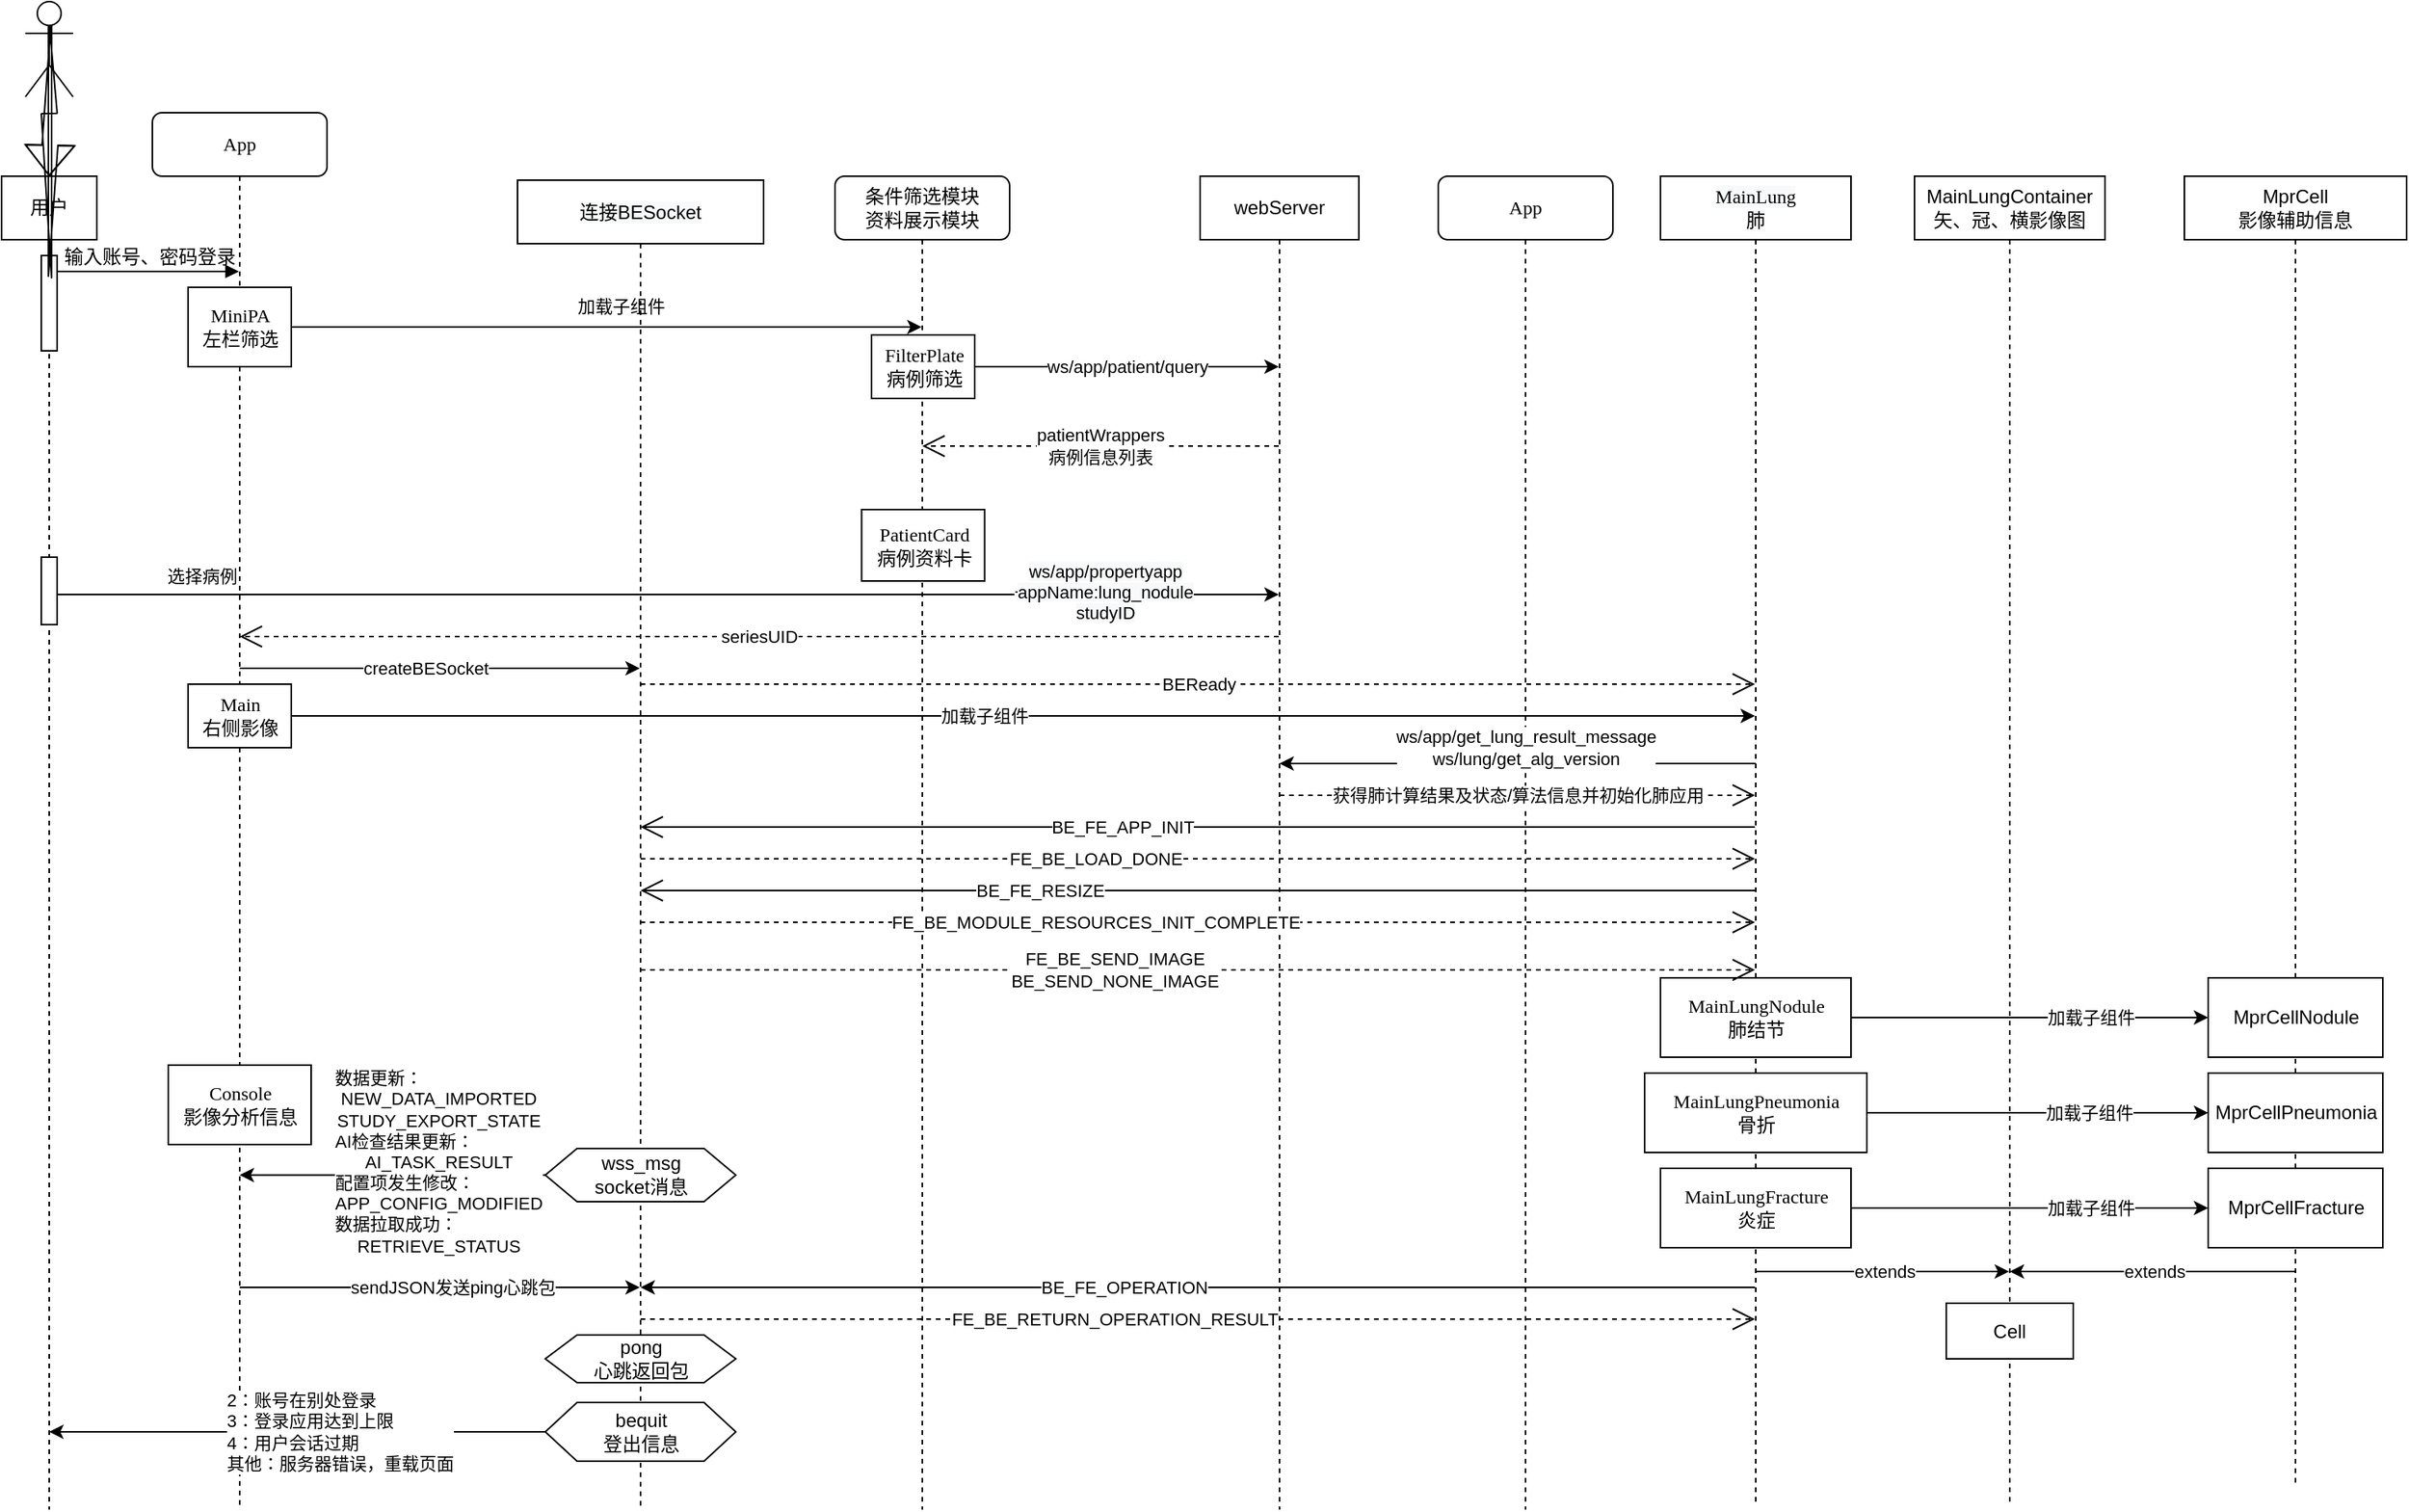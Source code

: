 <mxfile version="14.9.1" type="github">
  <diagram name="Page-1" id="13e1069c-82ec-6db2-03f1-153e76fe0fe0">
    <mxGraphModel dx="1649" dy="849" grid="1" gridSize="10" guides="1" tooltips="1" connect="1" arrows="1" fold="1" page="1" pageScale="1" pageWidth="1100" pageHeight="850" background="none" math="0" shadow="0">
      <root>
        <mxCell id="0" />
        <mxCell id="1" parent="0" />
        <mxCell id="7baba1c4bc27f4b0-2" value="条件筛选模块&lt;br&gt;资料展示模块" style="shape=umlLifeline;perimeter=lifelinePerimeter;whiteSpace=wrap;html=1;container=1;collapsible=0;recursiveResize=0;outlineConnect=0;rounded=1;shadow=0;comic=0;labelBackgroundColor=none;strokeWidth=1;fontFamily=Verdana;fontSize=12;align=center;" parent="1" vertex="1">
          <mxGeometry x="540" y="120" width="110" height="840" as="geometry" />
        </mxCell>
        <mxCell id="7baba1c4bc27f4b0-10" value="FilterPlate&lt;br&gt;病例筛选" style="html=1;points=[];perimeter=orthogonalPerimeter;rounded=0;shadow=0;comic=0;labelBackgroundColor=none;strokeWidth=1;fontFamily=Verdana;fontSize=12;align=center;" parent="7baba1c4bc27f4b0-2" vertex="1">
          <mxGeometry x="23" y="100" width="65" height="40" as="geometry" />
        </mxCell>
        <mxCell id="CF_FWANQ5Wj2ceeT_asj-14" value="PatientCard&lt;br&gt;病例资料卡" style="html=1;points=[];perimeter=orthogonalPerimeter;rounded=0;shadow=0;comic=0;labelBackgroundColor=none;strokeWidth=1;fontFamily=Verdana;fontSize=12;align=center;" parent="7baba1c4bc27f4b0-2" vertex="1">
          <mxGeometry x="16.75" y="210" width="77.5" height="45" as="geometry" />
        </mxCell>
        <mxCell id="7baba1c4bc27f4b0-8" value="App" style="shape=umlLifeline;perimeter=lifelinePerimeter;whiteSpace=wrap;html=1;container=1;collapsible=0;recursiveResize=0;outlineConnect=0;rounded=1;shadow=0;comic=0;labelBackgroundColor=none;strokeWidth=1;fontFamily=Verdana;fontSize=12;align=center;" parent="1" vertex="1">
          <mxGeometry x="110" y="80" width="110" height="880" as="geometry" />
        </mxCell>
        <mxCell id="7baba1c4bc27f4b0-9" value="MiniPA&lt;br&gt;左栏筛选" style="html=1;points=[];perimeter=orthogonalPerimeter;rounded=0;shadow=0;comic=0;labelBackgroundColor=none;strokeWidth=1;fontFamily=Verdana;fontSize=12;align=center;" parent="7baba1c4bc27f4b0-8" vertex="1">
          <mxGeometry x="22.5" y="110" width="65" height="50" as="geometry" />
        </mxCell>
        <mxCell id="CF_FWANQ5Wj2ceeT_asj-6" value="&lt;span style=&quot;font-family: &amp;#34;helvetica&amp;#34;&quot;&gt;输入账号、密码登录&lt;/span&gt;" style="html=1;verticalAlign=bottom;endArrow=block;labelBackgroundColor=none;fontFamily=Verdana;fontSize=12;edgeStyle=elbowEdgeStyle;elbow=vertical;" parent="1" source="CF_FWANQ5Wj2ceeT_asj-2" target="7baba1c4bc27f4b0-8" edge="1">
          <mxGeometry relative="1" as="geometry">
            <mxPoint x="40" y="240" as="sourcePoint" />
            <mxPoint x="120" y="250" as="targetPoint" />
            <Array as="points">
              <mxPoint x="80" y="180" />
            </Array>
          </mxGeometry>
        </mxCell>
        <mxCell id="CF_FWANQ5Wj2ceeT_asj-12" value="" style="endArrow=classic;html=1;" parent="1" source="7baba1c4bc27f4b0-9" target="7baba1c4bc27f4b0-2" edge="1">
          <mxGeometry width="50" height="50" relative="1" as="geometry">
            <mxPoint x="310" y="230" as="sourcePoint" />
            <mxPoint x="360" y="180" as="targetPoint" />
          </mxGeometry>
        </mxCell>
        <mxCell id="CF_FWANQ5Wj2ceeT_asj-13" value="加载子组件" style="edgeLabel;html=1;align=center;verticalAlign=middle;resizable=0;points=[];" parent="CF_FWANQ5Wj2ceeT_asj-12" vertex="1" connectable="0">
          <mxGeometry x="0.298" y="-3" relative="1" as="geometry">
            <mxPoint x="-50" y="-16" as="offset" />
          </mxGeometry>
        </mxCell>
        <mxCell id="CF_FWANQ5Wj2ceeT_asj-16" value="ws/app/patient/query" style="endArrow=classic;html=1;startArrow=none;" parent="1" source="7baba1c4bc27f4b0-10" target="GgmhdhTbTPwPxOHPuyEN-118" edge="1">
          <mxGeometry width="50" height="50" relative="1" as="geometry">
            <mxPoint x="613.99" y="167.353" as="sourcePoint" />
            <mxPoint x="770" y="220" as="targetPoint" />
          </mxGeometry>
        </mxCell>
        <mxCell id="GgmhdhTbTPwPxOHPuyEN-7" value="App" style="shape=umlLifeline;perimeter=lifelinePerimeter;whiteSpace=wrap;html=1;container=1;collapsible=0;recursiveResize=0;outlineConnect=0;rounded=1;shadow=0;comic=0;labelBackgroundColor=none;strokeWidth=1;fontFamily=Verdana;fontSize=12;align=center;" parent="1" vertex="1">
          <mxGeometry x="920" y="120" width="110" height="840" as="geometry" />
        </mxCell>
        <mxCell id="GgmhdhTbTPwPxOHPuyEN-30" value="" style="endArrow=classic;html=1;" parent="1" source="GgmhdhTbTPwPxOHPuyEN-9" target="GgmhdhTbTPwPxOHPuyEN-116" edge="1">
          <mxGeometry width="50" height="50" relative="1" as="geometry">
            <mxPoint x="964.49" y="250" as="sourcePoint" />
            <mxPoint x="1333" y="250" as="targetPoint" />
            <Array as="points" />
          </mxGeometry>
        </mxCell>
        <mxCell id="GgmhdhTbTPwPxOHPuyEN-31" value="加载子组件" style="edgeLabel;html=1;align=center;verticalAlign=middle;resizable=0;points=[];" parent="GgmhdhTbTPwPxOHPuyEN-30" vertex="1" connectable="0">
          <mxGeometry x="-0.143" y="-1" relative="1" as="geometry">
            <mxPoint x="41" y="-1" as="offset" />
          </mxGeometry>
        </mxCell>
        <mxCell id="GgmhdhTbTPwPxOHPuyEN-58" value="extends" style="endArrow=classic;html=1;" parent="1" source="GgmhdhTbTPwPxOHPuyEN-116" target="GgmhdhTbTPwPxOHPuyEN-115" edge="1">
          <mxGeometry x="0.005" width="50" height="50" relative="1" as="geometry">
            <mxPoint x="1209.324" y="880.0" as="sourcePoint" />
            <mxPoint x="1360" y="880" as="targetPoint" />
            <Array as="points">
              <mxPoint x="1250" y="810" />
            </Array>
            <mxPoint x="1" as="offset" />
          </mxGeometry>
        </mxCell>
        <mxCell id="GgmhdhTbTPwPxOHPuyEN-68" value="patientWrappers&lt;br&gt;病例信息列表" style="endArrow=open;endSize=12;dashed=1;html=1;" parent="1" source="GgmhdhTbTPwPxOHPuyEN-118" target="7baba1c4bc27f4b0-2" edge="1">
          <mxGeometry width="160" relative="1" as="geometry">
            <mxPoint x="770" y="308" as="sourcePoint" />
            <mxPoint x="723.99" y="380" as="targetPoint" />
            <Array as="points">
              <mxPoint x="740" y="290" />
            </Array>
          </mxGeometry>
        </mxCell>
        <mxCell id="GgmhdhTbTPwPxOHPuyEN-70" value="选择病例" style="endArrow=classic;html=1;exitX=0.9;exitY=0.553;exitDx=0;exitDy=0;exitPerimeter=0;" parent="1" source="GgmhdhTbTPwPxOHPuyEN-73" target="GgmhdhTbTPwPxOHPuyEN-118" edge="1">
          <mxGeometry x="-0.761" y="12" width="50" height="50" relative="1" as="geometry">
            <mxPoint x="30" y="358.53" as="sourcePoint" />
            <mxPoint x="770" y="362" as="targetPoint" />
            <mxPoint as="offset" />
          </mxGeometry>
        </mxCell>
        <mxCell id="GgmhdhTbTPwPxOHPuyEN-84" value="Text" style="edgeLabel;html=1;align=center;verticalAlign=middle;resizable=0;points=[];" parent="GgmhdhTbTPwPxOHPuyEN-70" vertex="1" connectable="0">
          <mxGeometry x="0.592" y="-1" relative="1" as="geometry">
            <mxPoint as="offset" />
          </mxGeometry>
        </mxCell>
        <mxCell id="GgmhdhTbTPwPxOHPuyEN-85" value="&lt;span style=&quot;background-color: rgb(248 , 249 , 250)&quot;&gt;ws/app/propertyapp&lt;/span&gt;&lt;br&gt;&lt;span style=&quot;background-color: rgb(248 , 249 , 250)&quot;&gt;appName:lung_nodule&lt;br&gt;&lt;span style=&quot;font-size: 11px&quot;&gt;studyID&lt;/span&gt;&lt;br&gt;&lt;/span&gt;" style="edgeLabel;html=1;align=center;verticalAlign=middle;resizable=0;points=[];" parent="GgmhdhTbTPwPxOHPuyEN-70" vertex="1" connectable="0">
          <mxGeometry x="0.595" y="-3" relative="1" as="geometry">
            <mxPoint x="46" y="-5" as="offset" />
          </mxGeometry>
        </mxCell>
        <mxCell id="GgmhdhTbTPwPxOHPuyEN-91" value="" style="endArrow=classic;html=1;" parent="1" source="GgmhdhTbTPwPxOHPuyEN-88" target="GgmhdhTbTPwPxOHPuyEN-121" edge="1">
          <mxGeometry width="50" height="50" relative="1" as="geometry">
            <mxPoint x="240" y="196" as="sourcePoint" />
            <mxPoint x="30" y="186" as="targetPoint" />
          </mxGeometry>
        </mxCell>
        <mxCell id="GgmhdhTbTPwPxOHPuyEN-92" value="&lt;div style=&quot;text-align: left&quot;&gt;2：账号在别处登录&lt;/div&gt;&lt;div style=&quot;text-align: left&quot;&gt;3：登录应用达到上限&lt;/div&gt;&lt;div style=&quot;text-align: left&quot;&gt;4：用户会话过期&lt;/div&gt;&lt;div style=&quot;text-align: left&quot;&gt;其他：服务器错误，重载页面&lt;/div&gt;" style="edgeLabel;html=1;align=center;verticalAlign=middle;resizable=0;points=[];" parent="GgmhdhTbTPwPxOHPuyEN-91" vertex="1" connectable="0">
          <mxGeometry x="-0.283" relative="1" as="geometry">
            <mxPoint x="-18" as="offset" />
          </mxGeometry>
        </mxCell>
        <mxCell id="GgmhdhTbTPwPxOHPuyEN-93" value="" style="endArrow=classic;html=1;" parent="1" source="GgmhdhTbTPwPxOHPuyEN-90" target="7baba1c4bc27f4b0-8" edge="1">
          <mxGeometry width="50" height="50" relative="1" as="geometry">
            <mxPoint x="390" y="410" as="sourcePoint" />
            <mxPoint x="440" y="360" as="targetPoint" />
          </mxGeometry>
        </mxCell>
        <mxCell id="GgmhdhTbTPwPxOHPuyEN-94" value="&lt;div style=&quot;text-align: left&quot;&gt;数据更新：&lt;/div&gt;NEW_DATA_IMPORTED&lt;br&gt;&lt;span style=&quot;font-size: 11px&quot;&gt;STUDY_EXPORT_STATE&lt;br&gt;&lt;div style=&quot;text-align: left&quot;&gt;AI检查结果更新：&lt;/div&gt;&lt;/span&gt;AI_TASK_RESULT&lt;br&gt;&lt;div style=&quot;text-align: left&quot;&gt;配置项发生修改：&lt;/div&gt;&lt;div&gt;&lt;span style=&quot;font-size: 11px&quot;&gt;APP_CONFIG_MODIFIED&lt;/span&gt;&lt;br&gt;&lt;/div&gt;&lt;div style=&quot;text-align: left&quot;&gt;&lt;span style=&quot;font-size: 11px&quot;&gt;数据拉取成功：&lt;/span&gt;&lt;/div&gt;&lt;div&gt;&lt;span style=&quot;font-size: 11px&quot;&gt;RETRIEVE_STATUS&lt;/span&gt;&lt;br&gt;&lt;/div&gt;" style="edgeLabel;html=1;align=center;verticalAlign=middle;resizable=0;points=[];" parent="GgmhdhTbTPwPxOHPuyEN-93" vertex="1" connectable="0">
          <mxGeometry x="-0.211" y="1" relative="1" as="geometry">
            <mxPoint x="8" y="-10" as="offset" />
          </mxGeometry>
        </mxCell>
        <mxCell id="GgmhdhTbTPwPxOHPuyEN-110" value="" style="endArrow=classic;html=1;" parent="1" source="GgmhdhTbTPwPxOHPuyEN-46" target="GgmhdhTbTPwPxOHPuyEN-126" edge="1">
          <mxGeometry width="50" height="50" relative="1" as="geometry">
            <mxPoint x="1335" y="270" as="sourcePoint" />
            <mxPoint x="1650" y="370" as="targetPoint" />
          </mxGeometry>
        </mxCell>
        <mxCell id="GgmhdhTbTPwPxOHPuyEN-111" value="加载子组件" style="edgeLabel;html=1;align=center;verticalAlign=middle;resizable=0;points=[];" parent="GgmhdhTbTPwPxOHPuyEN-110" vertex="1" connectable="0">
          <mxGeometry x="-0.143" y="-1" relative="1" as="geometry">
            <mxPoint x="54" y="-1" as="offset" />
          </mxGeometry>
        </mxCell>
        <mxCell id="GgmhdhTbTPwPxOHPuyEN-114" value="MprCell&lt;br&gt;影像辅助信息" style="shape=umlLifeline;perimeter=lifelinePerimeter;whiteSpace=wrap;html=1;container=1;collapsible=0;recursiveResize=0;outlineConnect=0;" parent="1" vertex="1">
          <mxGeometry x="1390" y="120" width="140" height="825" as="geometry" />
        </mxCell>
        <mxCell id="GgmhdhTbTPwPxOHPuyEN-126" value="MprCellNodule" style="html=1;" parent="GgmhdhTbTPwPxOHPuyEN-114" vertex="1">
          <mxGeometry x="15" y="505" width="110" height="50" as="geometry" />
        </mxCell>
        <mxCell id="GgmhdhTbTPwPxOHPuyEN-129" value="MprCellFracture" style="html=1;" parent="GgmhdhTbTPwPxOHPuyEN-114" vertex="1">
          <mxGeometry x="15" y="625" width="110" height="50" as="geometry" />
        </mxCell>
        <mxCell id="GgmhdhTbTPwPxOHPuyEN-128" value="MprCellPneumonia" style="html=1;" parent="GgmhdhTbTPwPxOHPuyEN-114" vertex="1">
          <mxGeometry x="15" y="565" width="110" height="50" as="geometry" />
        </mxCell>
        <mxCell id="GgmhdhTbTPwPxOHPuyEN-115" value="&lt;span style=&quot;font-family: &amp;#34;helvetica&amp;#34;&quot;&gt;MainLungContainer&lt;br&gt;&lt;/span&gt;矢、冠、横影像图" style="shape=umlLifeline;perimeter=lifelinePerimeter;whiteSpace=wrap;html=1;container=1;collapsible=0;recursiveResize=0;outlineConnect=0;" parent="1" vertex="1">
          <mxGeometry x="1220" y="120" width="120" height="835" as="geometry" />
        </mxCell>
        <mxCell id="GgmhdhTbTPwPxOHPuyEN-60" value="Cell" style="rounded=0;whiteSpace=wrap;html=1;" parent="GgmhdhTbTPwPxOHPuyEN-115" vertex="1">
          <mxGeometry x="20" y="710" width="80" height="35" as="geometry" />
        </mxCell>
        <mxCell id="GgmhdhTbTPwPxOHPuyEN-116" value="&#xa;&#xa;&lt;span style=&quot;color: rgb(0, 0, 0); font-family: verdana; font-size: 12px; font-style: normal; font-weight: 400; letter-spacing: normal; text-align: center; text-indent: 0px; text-transform: none; word-spacing: 0px; background-color: rgb(248, 249, 250); display: inline; float: none;&quot;&gt;MainLung&lt;/span&gt;&lt;br style=&quot;color: rgb(0, 0, 0); font-family: verdana; font-size: 12px; font-style: normal; font-weight: 400; letter-spacing: normal; text-align: center; text-indent: 0px; text-transform: none; word-spacing: 0px; background-color: rgb(248, 249, 250);&quot;&gt;&lt;span style=&quot;color: rgb(0, 0, 0); font-family: verdana; font-size: 12px; font-style: normal; font-weight: 400; letter-spacing: normal; text-align: center; text-indent: 0px; text-transform: none; word-spacing: 0px; background-color: rgb(248, 249, 250); display: inline; float: none;&quot;&gt;肺&lt;/span&gt;&#xa;&#xa;" style="shape=umlLifeline;perimeter=lifelinePerimeter;whiteSpace=wrap;html=1;container=1;collapsible=0;recursiveResize=0;outlineConnect=0;" parent="1" vertex="1">
          <mxGeometry x="1060" y="120" width="120" height="835" as="geometry" />
        </mxCell>
        <mxCell id="GgmhdhTbTPwPxOHPuyEN-46" value="MainLungNodule&lt;br&gt;肺结节" style="html=1;points=[];perimeter=orthogonalPerimeter;rounded=0;shadow=0;comic=0;labelBackgroundColor=none;strokeWidth=1;fontFamily=Verdana;fontSize=12;align=center;" parent="GgmhdhTbTPwPxOHPuyEN-116" vertex="1">
          <mxGeometry y="505" width="120" height="50" as="geometry" />
        </mxCell>
        <mxCell id="GgmhdhTbTPwPxOHPuyEN-47" value="MainLungPneumonia&lt;br&gt;骨折" style="html=1;points=[];perimeter=orthogonalPerimeter;rounded=0;shadow=0;comic=0;labelBackgroundColor=none;strokeWidth=1;fontFamily=Verdana;fontSize=12;align=center;" parent="GgmhdhTbTPwPxOHPuyEN-116" vertex="1">
          <mxGeometry x="-10" y="565" width="140" height="50" as="geometry" />
        </mxCell>
        <mxCell id="GgmhdhTbTPwPxOHPuyEN-48" value="MainLungFracture&lt;br&gt;炎症" style="html=1;points=[];perimeter=orthogonalPerimeter;rounded=0;shadow=0;comic=0;labelBackgroundColor=none;strokeWidth=1;fontFamily=Verdana;fontSize=12;align=center;" parent="GgmhdhTbTPwPxOHPuyEN-116" vertex="1">
          <mxGeometry y="625" width="120" height="50" as="geometry" />
        </mxCell>
        <mxCell id="GgmhdhTbTPwPxOHPuyEN-118" value="&lt;span style=&quot;font-family: &amp;#34;helvetica&amp;#34;&quot;&gt;webServer&lt;/span&gt;" style="shape=umlLifeline;perimeter=lifelinePerimeter;whiteSpace=wrap;html=1;container=1;collapsible=0;recursiveResize=0;outlineConnect=0;" parent="1" vertex="1">
          <mxGeometry x="770" y="120" width="100" height="840" as="geometry" />
        </mxCell>
        <mxCell id="GgmhdhTbTPwPxOHPuyEN-119" value="&lt;span style=&quot;color: rgb(0 , 0 , 0) ; font-family: &amp;#34;helvetica&amp;#34; ; font-size: 12px ; font-style: normal ; font-weight: 400 ; letter-spacing: normal ; text-align: center ; text-indent: 0px ; text-transform: none ; word-spacing: 0px ; background-color: rgb(248 , 249 , 250) ; display: inline ; float: none&quot;&gt;连接BESocket&lt;/span&gt;" style="shape=umlLifeline;perimeter=lifelinePerimeter;whiteSpace=wrap;html=1;container=1;collapsible=0;recursiveResize=0;outlineConnect=0;" parent="1" vertex="1">
          <mxGeometry x="340" y="122.5" width="155" height="837.5" as="geometry" />
        </mxCell>
        <mxCell id="GgmhdhTbTPwPxOHPuyEN-88" value="bequit&lt;br&gt;登出信息" style="shape=hexagon;perimeter=hexagonPerimeter2;whiteSpace=wrap;html=1;fixedSize=1;" parent="GgmhdhTbTPwPxOHPuyEN-119" vertex="1">
          <mxGeometry x="17.5" y="770" width="120" height="37" as="geometry" />
        </mxCell>
        <mxCell id="GgmhdhTbTPwPxOHPuyEN-89" value="pong&lt;br&gt;心跳返回包" style="shape=hexagon;perimeter=hexagonPerimeter2;whiteSpace=wrap;html=1;fixedSize=1;" parent="GgmhdhTbTPwPxOHPuyEN-119" vertex="1">
          <mxGeometry x="17.5" y="727.5" width="120" height="30" as="geometry" />
        </mxCell>
        <mxCell id="GgmhdhTbTPwPxOHPuyEN-90" value="wss_msg&lt;br&gt;socket消息" style="shape=hexagon;perimeter=hexagonPerimeter2;whiteSpace=wrap;html=1;fixedSize=1;" parent="GgmhdhTbTPwPxOHPuyEN-119" vertex="1">
          <mxGeometry x="17.5" y="610" width="120" height="33.5" as="geometry" />
        </mxCell>
        <mxCell id="GgmhdhTbTPwPxOHPuyEN-121" value="用户" style="shape=umlLifeline;perimeter=lifelinePerimeter;whiteSpace=wrap;html=1;container=1;collapsible=0;recursiveResize=0;outlineConnect=0;" parent="1" vertex="1">
          <mxGeometry x="15" y="120" width="60" height="840" as="geometry" />
        </mxCell>
        <mxCell id="CF_FWANQ5Wj2ceeT_asj-2" value="" style="html=1;points=[];perimeter=orthogonalPerimeter;rounded=0;shadow=0;comic=0;labelBackgroundColor=none;strokeWidth=1;fontFamily=Verdana;fontSize=12;align=center;" parent="GgmhdhTbTPwPxOHPuyEN-121" vertex="1">
          <mxGeometry x="25" y="50" width="10" height="60" as="geometry" />
        </mxCell>
        <mxCell id="GgmhdhTbTPwPxOHPuyEN-73" value="" style="html=1;points=[];perimeter=orthogonalPerimeter;rounded=0;shadow=0;comic=0;labelBackgroundColor=none;strokeWidth=1;fontFamily=Verdana;fontSize=12;align=center;" parent="GgmhdhTbTPwPxOHPuyEN-121" vertex="1">
          <mxGeometry x="25" y="240" width="10" height="42.5" as="geometry" />
        </mxCell>
        <mxCell id="GgmhdhTbTPwPxOHPuyEN-125" style="edgeStyle=orthogonalEdgeStyle;shape=flexArrow;rounded=0;orthogonalLoop=1;jettySize=auto;html=1;" parent="1" edge="1">
          <mxGeometry relative="1" as="geometry">
            <mxPoint x="45" y="120" as="targetPoint" />
            <mxPoint x="45" y="80" as="sourcePoint" />
          </mxGeometry>
        </mxCell>
        <mxCell id="GgmhdhTbTPwPxOHPuyEN-122" value="" style="shape=umlActor;verticalLabelPosition=bottom;verticalAlign=top;html=1;" parent="1" vertex="1">
          <mxGeometry x="30" y="10" width="30" height="60" as="geometry" />
        </mxCell>
        <mxCell id="GgmhdhTbTPwPxOHPuyEN-130" value="" style="endArrow=classic;html=1;" parent="1" source="GgmhdhTbTPwPxOHPuyEN-47" target="GgmhdhTbTPwPxOHPuyEN-128" edge="1">
          <mxGeometry width="50" height="50" relative="1" as="geometry">
            <mxPoint x="1390" y="380" as="sourcePoint" />
            <mxPoint x="1675" y="381" as="targetPoint" />
            <Array as="points" />
          </mxGeometry>
        </mxCell>
        <mxCell id="GgmhdhTbTPwPxOHPuyEN-131" value="加载子组件" style="edgeLabel;html=1;align=center;verticalAlign=middle;resizable=0;points=[];" parent="GgmhdhTbTPwPxOHPuyEN-130" vertex="1" connectable="0">
          <mxGeometry x="-0.143" y="-1" relative="1" as="geometry">
            <mxPoint x="48" y="-1" as="offset" />
          </mxGeometry>
        </mxCell>
        <mxCell id="GgmhdhTbTPwPxOHPuyEN-132" value="" style="endArrow=classic;html=1;" parent="1" source="GgmhdhTbTPwPxOHPuyEN-48" target="GgmhdhTbTPwPxOHPuyEN-129" edge="1">
          <mxGeometry width="50" height="50" relative="1" as="geometry">
            <mxPoint x="1400" y="460" as="sourcePoint" />
            <mxPoint x="1685" y="460" as="targetPoint" />
          </mxGeometry>
        </mxCell>
        <mxCell id="GgmhdhTbTPwPxOHPuyEN-133" value="加载子组件" style="edgeLabel;html=1;align=center;verticalAlign=middle;resizable=0;points=[];" parent="GgmhdhTbTPwPxOHPuyEN-132" vertex="1" connectable="0">
          <mxGeometry x="-0.143" y="-1" relative="1" as="geometry">
            <mxPoint x="54" y="-1" as="offset" />
          </mxGeometry>
        </mxCell>
        <mxCell id="GgmhdhTbTPwPxOHPuyEN-134" value="extends" style="endArrow=classic;html=1;" parent="1" source="GgmhdhTbTPwPxOHPuyEN-114" target="GgmhdhTbTPwPxOHPuyEN-115" edge="1">
          <mxGeometry x="0.005" width="50" height="50" relative="1" as="geometry">
            <mxPoint x="1589.5" y="980.0" as="sourcePoint" />
            <mxPoint x="1399.324" y="980.0" as="targetPoint" />
            <Array as="points">
              <mxPoint x="1400" y="810" />
            </Array>
            <mxPoint x="1" as="offset" />
          </mxGeometry>
        </mxCell>
        <mxCell id="Kke3WG4U_u_RpBX2Esor-12" value="" style="endArrow=open;endFill=1;endSize=12;html=1;" parent="1" source="GgmhdhTbTPwPxOHPuyEN-116" target="GgmhdhTbTPwPxOHPuyEN-119" edge="1">
          <mxGeometry width="160" relative="1" as="geometry">
            <mxPoint x="230" y="550" as="sourcePoint" />
            <mxPoint x="1400" y="400" as="targetPoint" />
            <Array as="points">
              <mxPoint x="680" y="570" />
            </Array>
          </mxGeometry>
        </mxCell>
        <mxCell id="Kke3WG4U_u_RpBX2Esor-13" value="BE_FE_RESIZE" style="edgeLabel;html=1;align=center;verticalAlign=middle;resizable=0;points=[];" parent="Kke3WG4U_u_RpBX2Esor-12" vertex="1" connectable="0">
          <mxGeometry x="0.02" y="1" relative="1" as="geometry">
            <mxPoint x="-93" y="-1" as="offset" />
          </mxGeometry>
        </mxCell>
        <mxCell id="Kke3WG4U_u_RpBX2Esor-14" value="" style="endArrow=classic;html=1;" parent="1" source="7baba1c4bc27f4b0-8" target="GgmhdhTbTPwPxOHPuyEN-119" edge="1">
          <mxGeometry width="50" height="50" relative="1" as="geometry">
            <mxPoint x="570" y="380" as="sourcePoint" />
            <mxPoint x="620" y="330" as="targetPoint" />
            <Array as="points">
              <mxPoint x="270" y="820" />
            </Array>
          </mxGeometry>
        </mxCell>
        <mxCell id="Kke3WG4U_u_RpBX2Esor-15" value="sendJSON发送ping心跳包" style="edgeLabel;html=1;align=center;verticalAlign=middle;resizable=0;points=[];" parent="Kke3WG4U_u_RpBX2Esor-14" vertex="1" connectable="0">
          <mxGeometry x="0.311" relative="1" as="geometry">
            <mxPoint x="-31" as="offset" />
          </mxGeometry>
        </mxCell>
        <mxCell id="Kke3WG4U_u_RpBX2Esor-17" value="" style="endArrow=classic;html=1;" parent="1" source="7baba1c4bc27f4b0-8" target="GgmhdhTbTPwPxOHPuyEN-119" edge="1">
          <mxGeometry width="50" height="50" relative="1" as="geometry">
            <mxPoint x="230" y="470" as="sourcePoint" />
            <mxPoint x="580" y="260" as="targetPoint" />
            <Array as="points">
              <mxPoint x="210" y="430" />
            </Array>
          </mxGeometry>
        </mxCell>
        <mxCell id="Kke3WG4U_u_RpBX2Esor-19" value="createBESocket" style="edgeLabel;html=1;align=center;verticalAlign=middle;resizable=0;points=[];" parent="Kke3WG4U_u_RpBX2Esor-17" vertex="1" connectable="0">
          <mxGeometry x="-0.083" relative="1" as="geometry">
            <mxPoint x="1" as="offset" />
          </mxGeometry>
        </mxCell>
        <mxCell id="Kke3WG4U_u_RpBX2Esor-21" value="" style="endArrow=classic;html=1;" parent="1" source="GgmhdhTbTPwPxOHPuyEN-116" target="GgmhdhTbTPwPxOHPuyEN-118" edge="1">
          <mxGeometry width="50" height="50" relative="1" as="geometry">
            <mxPoint x="1220" y="410" as="sourcePoint" />
            <mxPoint x="1270" y="360" as="targetPoint" />
            <Array as="points">
              <mxPoint x="1120" y="490" />
            </Array>
          </mxGeometry>
        </mxCell>
        <mxCell id="Kke3WG4U_u_RpBX2Esor-22" value="ws/app/get_lung_result_message&lt;br&gt;&lt;span style=&quot;font-size: 11px&quot;&gt;ws/lung/get_alg_version&lt;/span&gt;" style="edgeLabel;html=1;align=center;verticalAlign=middle;resizable=0;points=[];" parent="Kke3WG4U_u_RpBX2Esor-21" vertex="1" connectable="0">
          <mxGeometry x="0.016" y="-1" relative="1" as="geometry">
            <mxPoint x="7" y="-9" as="offset" />
          </mxGeometry>
        </mxCell>
        <mxCell id="Kke3WG4U_u_RpBX2Esor-23" value="获得肺计算结果及状态/算法信息并初始化肺应用" style="endArrow=open;endSize=12;dashed=1;html=1;" parent="1" source="GgmhdhTbTPwPxOHPuyEN-118" target="GgmhdhTbTPwPxOHPuyEN-116" edge="1">
          <mxGeometry width="160" relative="1" as="geometry">
            <mxPoint x="1170" y="390" as="sourcePoint" />
            <mxPoint x="1330" y="390" as="targetPoint" />
            <Array as="points">
              <mxPoint x="1090" y="510" />
            </Array>
          </mxGeometry>
        </mxCell>
        <mxCell id="Kke3WG4U_u_RpBX2Esor-27" value="" style="endArrow=open;endFill=1;endSize=12;html=1;" parent="1" source="GgmhdhTbTPwPxOHPuyEN-116" target="GgmhdhTbTPwPxOHPuyEN-119" edge="1">
          <mxGeometry width="160" relative="1" as="geometry">
            <mxPoint x="1329.5" y="580" as="sourcePoint" />
            <mxPoint x="1169.071" y="530" as="targetPoint" />
            <Array as="points">
              <mxPoint x="940" y="530" />
            </Array>
          </mxGeometry>
        </mxCell>
        <mxCell id="Kke3WG4U_u_RpBX2Esor-28" value="BE_FE_APP_INIT" style="edgeLabel;html=1;align=center;verticalAlign=middle;resizable=0;points=[];" parent="Kke3WG4U_u_RpBX2Esor-27" vertex="1" connectable="0">
          <mxGeometry x="0.02" y="1" relative="1" as="geometry">
            <mxPoint x="-41" y="-1" as="offset" />
          </mxGeometry>
        </mxCell>
        <mxCell id="Hi-bZSsl9oH-y0NhNikU-1" value="seriesUID" style="endArrow=open;endSize=12;dashed=1;html=1;" edge="1" parent="1" source="GgmhdhTbTPwPxOHPuyEN-118" target="7baba1c4bc27f4b0-8">
          <mxGeometry width="160" relative="1" as="geometry">
            <mxPoint x="730" y="450" as="sourcePoint" />
            <mxPoint x="510" y="440" as="targetPoint" />
            <Array as="points">
              <mxPoint x="680" y="410" />
            </Array>
          </mxGeometry>
        </mxCell>
        <mxCell id="Hi-bZSsl9oH-y0NhNikU-4" value="BEReady" style="endArrow=open;endSize=12;dashed=1;html=1;" edge="1" parent="1" source="GgmhdhTbTPwPxOHPuyEN-119" target="GgmhdhTbTPwPxOHPuyEN-116">
          <mxGeometry width="160" relative="1" as="geometry">
            <mxPoint x="430" y="580" as="sourcePoint" />
            <mxPoint x="1169.5" y="470" as="targetPoint" />
            <Array as="points">
              <mxPoint x="540" y="440" />
            </Array>
          </mxGeometry>
        </mxCell>
        <mxCell id="Hi-bZSsl9oH-y0NhNikU-7" value="FE_BE_LOAD_DONE" style="endArrow=open;endSize=12;dashed=1;html=1;" edge="1" parent="1" source="GgmhdhTbTPwPxOHPuyEN-119" target="GgmhdhTbTPwPxOHPuyEN-116">
          <mxGeometry x="-0.184" width="160" relative="1" as="geometry">
            <mxPoint x="332.33" y="490" as="sourcePoint" />
            <mxPoint x="1340" y="550" as="targetPoint" />
            <Array as="points">
              <mxPoint x="550" y="550" />
            </Array>
            <mxPoint as="offset" />
          </mxGeometry>
        </mxCell>
        <mxCell id="GgmhdhTbTPwPxOHPuyEN-9" value="Main&lt;br&gt;右侧影像" style="html=1;points=[];perimeter=orthogonalPerimeter;rounded=0;shadow=0;comic=0;labelBackgroundColor=none;strokeWidth=1;fontFamily=Verdana;fontSize=12;align=center;" parent="1" vertex="1">
          <mxGeometry x="132.5" y="440" width="65" height="40" as="geometry" />
        </mxCell>
        <mxCell id="GgmhdhTbTPwPxOHPuyEN-8" value="Console&lt;br&gt;影像分析信息" style="html=1;points=[];perimeter=orthogonalPerimeter;rounded=0;shadow=0;comic=0;labelBackgroundColor=none;strokeWidth=1;fontFamily=Verdana;fontSize=12;align=center;" parent="1" vertex="1">
          <mxGeometry x="120" y="680" width="90" height="50" as="geometry" />
        </mxCell>
        <mxCell id="Hi-bZSsl9oH-y0NhNikU-9" value="FE_BE_MODULE_RESOURCES_INIT_COMPLETE" style="endArrow=open;endSize=12;dashed=1;html=1;" edge="1" parent="1" source="GgmhdhTbTPwPxOHPuyEN-119" target="GgmhdhTbTPwPxOHPuyEN-116">
          <mxGeometry x="-0.184" width="160" relative="1" as="geometry">
            <mxPoint x="336.824" y="590.0" as="sourcePoint" />
            <mxPoint x="1349.5" y="590.0" as="targetPoint" />
            <Array as="points">
              <mxPoint x="420" y="590" />
            </Array>
            <mxPoint as="offset" />
          </mxGeometry>
        </mxCell>
        <mxCell id="Hi-bZSsl9oH-y0NhNikU-11" value="FE_BE_SEND_IMAGE&lt;br&gt;&lt;span style=&quot;font-size: 11px&quot;&gt;BE_SEND_NONE_IMAGE&lt;/span&gt;" style="endArrow=open;endSize=12;dashed=1;html=1;" edge="1" parent="1" source="GgmhdhTbTPwPxOHPuyEN-119" target="GgmhdhTbTPwPxOHPuyEN-116">
          <mxGeometry x="-0.154" width="160" relative="1" as="geometry">
            <mxPoint x="620" y="640" as="sourcePoint" />
            <mxPoint x="780" y="640" as="targetPoint" />
            <Array as="points">
              <mxPoint x="640" y="620" />
            </Array>
            <mxPoint x="1" as="offset" />
          </mxGeometry>
        </mxCell>
        <mxCell id="Hi-bZSsl9oH-y0NhNikU-12" value="BE_FE_OPERATION" style="endArrow=classic;html=1;" edge="1" parent="1" source="GgmhdhTbTPwPxOHPuyEN-116" target="GgmhdhTbTPwPxOHPuyEN-119">
          <mxGeometry x="0.132" width="50" height="50" relative="1" as="geometry">
            <mxPoint x="690" y="700" as="sourcePoint" />
            <mxPoint x="470" y="650" as="targetPoint" />
            <Array as="points">
              <mxPoint x="870" y="820" />
            </Array>
            <mxPoint as="offset" />
          </mxGeometry>
        </mxCell>
        <mxCell id="Hi-bZSsl9oH-y0NhNikU-13" value="FE_BE_RETURN_OPERATION_RESULT" style="endArrow=open;endSize=12;dashed=1;html=1;" edge="1" parent="1" source="GgmhdhTbTPwPxOHPuyEN-119" target="GgmhdhTbTPwPxOHPuyEN-116">
          <mxGeometry x="-0.154" width="160" relative="1" as="geometry">
            <mxPoint x="336.571" y="630" as="sourcePoint" />
            <mxPoint x="1219.5" y="630" as="targetPoint" />
            <Array as="points">
              <mxPoint x="800" y="840" />
            </Array>
            <mxPoint x="1" as="offset" />
          </mxGeometry>
        </mxCell>
      </root>
    </mxGraphModel>
  </diagram>
</mxfile>

